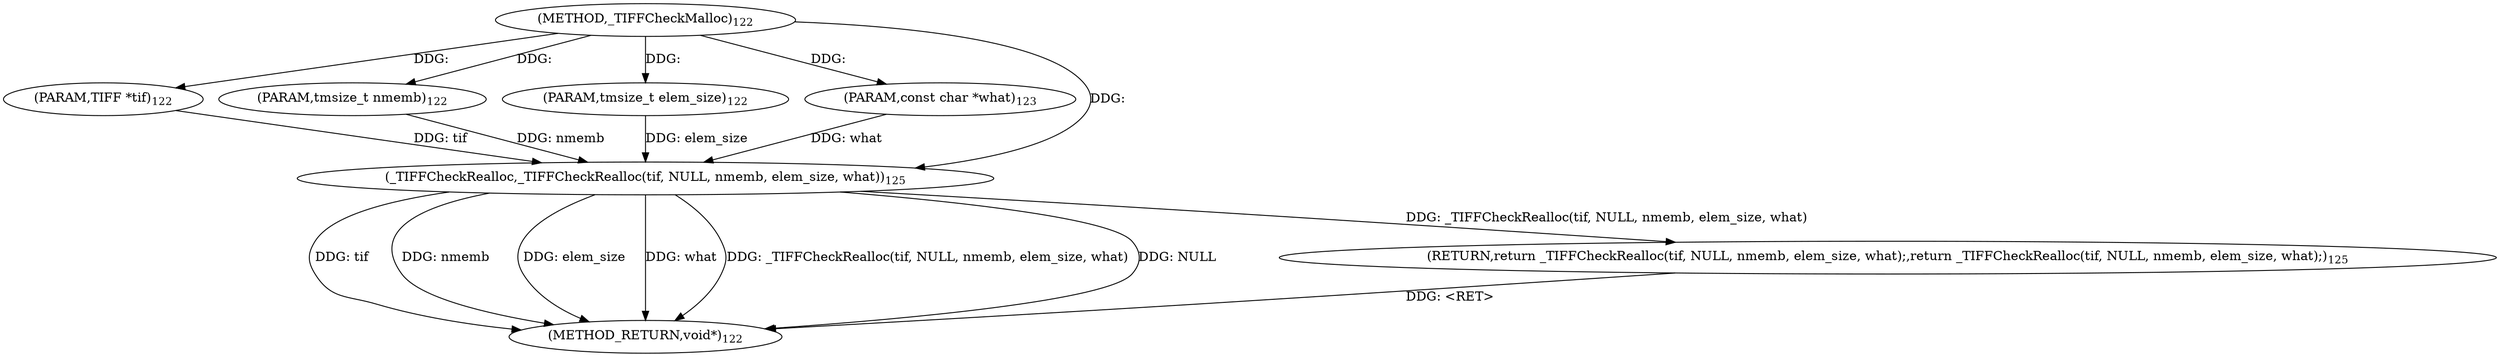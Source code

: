 digraph "_TIFFCheckMalloc" {  
"20828" [label = <(METHOD,_TIFFCheckMalloc)<SUB>122</SUB>> ]
"20841" [label = <(METHOD_RETURN,void*)<SUB>122</SUB>> ]
"20829" [label = <(PARAM,TIFF *tif)<SUB>122</SUB>> ]
"20830" [label = <(PARAM,tmsize_t nmemb)<SUB>122</SUB>> ]
"20831" [label = <(PARAM,tmsize_t elem_size)<SUB>122</SUB>> ]
"20832" [label = <(PARAM,const char *what)<SUB>123</SUB>> ]
"20834" [label = <(RETURN,return _TIFFCheckRealloc(tif, NULL, nmemb, elem_size, what);,return _TIFFCheckRealloc(tif, NULL, nmemb, elem_size, what);)<SUB>125</SUB>> ]
"20835" [label = <(_TIFFCheckRealloc,_TIFFCheckRealloc(tif, NULL, nmemb, elem_size, what))<SUB>125</SUB>> ]
  "20834" -> "20841"  [ label = "DDG: &lt;RET&gt;"] 
  "20835" -> "20841"  [ label = "DDG: tif"] 
  "20835" -> "20841"  [ label = "DDG: nmemb"] 
  "20835" -> "20841"  [ label = "DDG: elem_size"] 
  "20835" -> "20841"  [ label = "DDG: what"] 
  "20835" -> "20841"  [ label = "DDG: _TIFFCheckRealloc(tif, NULL, nmemb, elem_size, what)"] 
  "20835" -> "20841"  [ label = "DDG: NULL"] 
  "20828" -> "20829"  [ label = "DDG: "] 
  "20828" -> "20830"  [ label = "DDG: "] 
  "20828" -> "20831"  [ label = "DDG: "] 
  "20828" -> "20832"  [ label = "DDG: "] 
  "20835" -> "20834"  [ label = "DDG: _TIFFCheckRealloc(tif, NULL, nmemb, elem_size, what)"] 
  "20829" -> "20835"  [ label = "DDG: tif"] 
  "20828" -> "20835"  [ label = "DDG: "] 
  "20830" -> "20835"  [ label = "DDG: nmemb"] 
  "20831" -> "20835"  [ label = "DDG: elem_size"] 
  "20832" -> "20835"  [ label = "DDG: what"] 
}
